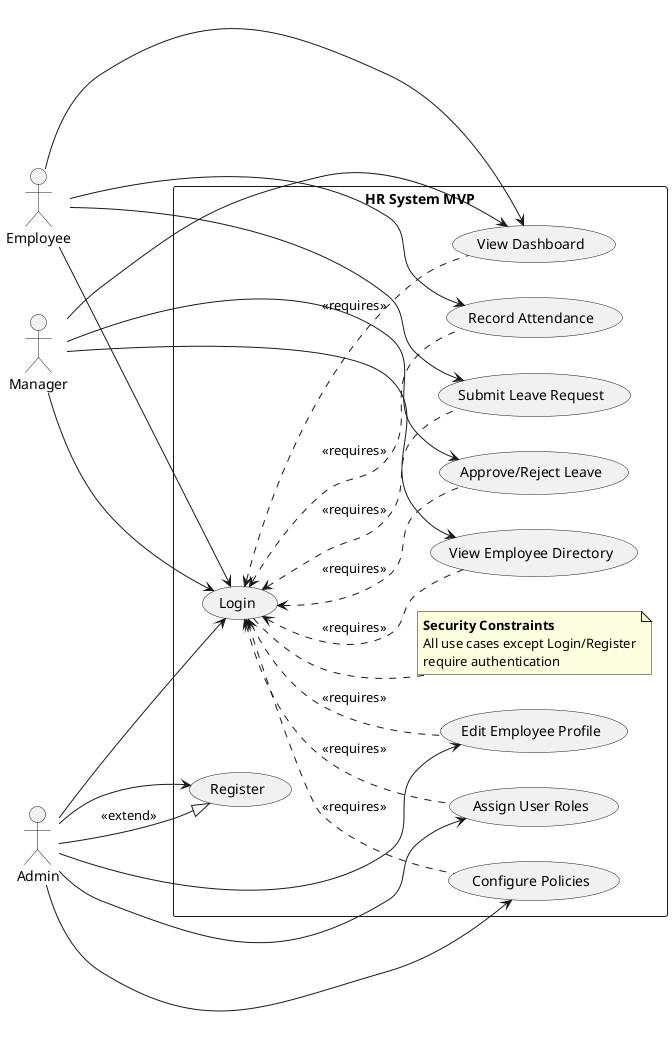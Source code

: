 @startuml
left to right direction

actor Employee
actor Manager
actor Admin

rectangle "HR System MVP" {
  (Login) as UC0
  (Register) as UC8
  (Submit Leave Request) as UC1
  (Approve/Reject Leave) as UC2
  (View Employee Directory) as UC3
  (Edit Employee Profile) as UC4
  (Record Attendance) as UC5
  (View Dashboard) as UC6
  (Configure Policies) as UC7
  (Assign User Roles) as UC9

  ' Authentication
  UC0 <.. UC1 : <<requires>>
  UC0 <.. UC2 : <<requires>>
  UC0 <.. UC3 : <<requires>>
  UC0 <.. UC4 : <<requires>>
  UC0 <.. UC5 : <<requires>>
  UC0 <.. UC6 : <<requires>>
  UC0 <.. UC7 : <<requires>>
  UC0 <.. UC9 : <<requires>>

  ' Actor connections
  Employee --> UC0
  Employee --> UC1
  Employee --> UC5
  Employee --> UC6

  Manager --> UC0
  Manager --> UC2
  Manager --> UC3
  Manager --> UC6

  Admin --> UC0
  Admin --> UC4
  Admin --> UC7
  Admin --> UC8
  Admin --> UC9

  ' Registration (admin-only in MVP)
  UC8 <|-- Admin : <<extend>>

  ' System boundary note
  note right of UC0
    **Security Constraints**
    All use cases except Login/Register
    require authentication
  end note
}
@enduml